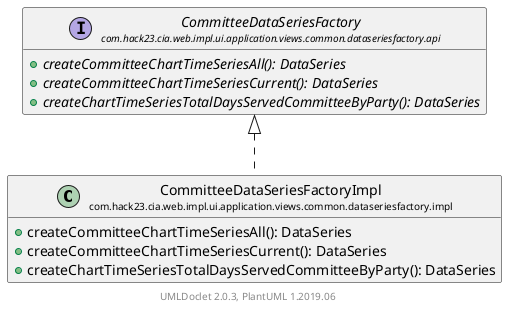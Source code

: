 @startuml
    set namespaceSeparator none
    hide empty fields
    hide empty methods

    class "<size:14>CommitteeDataSeriesFactoryImpl\n<size:10>com.hack23.cia.web.impl.ui.application.views.common.dataseriesfactory.impl" as com.hack23.cia.web.impl.ui.application.views.common.dataseriesfactory.impl.CommitteeDataSeriesFactoryImpl [[CommitteeDataSeriesFactoryImpl.html]] {
        +createCommitteeChartTimeSeriesAll(): DataSeries
        +createCommitteeChartTimeSeriesCurrent(): DataSeries
        +createChartTimeSeriesTotalDaysServedCommitteeByParty(): DataSeries
    }

    interface "<size:14>CommitteeDataSeriesFactory\n<size:10>com.hack23.cia.web.impl.ui.application.views.common.dataseriesfactory.api" as com.hack23.cia.web.impl.ui.application.views.common.dataseriesfactory.api.CommitteeDataSeriesFactory [[../api/CommitteeDataSeriesFactory.html]] {
        {abstract} +createCommitteeChartTimeSeriesAll(): DataSeries
        {abstract} +createCommitteeChartTimeSeriesCurrent(): DataSeries
        {abstract} +createChartTimeSeriesTotalDaysServedCommitteeByParty(): DataSeries
    }

    com.hack23.cia.web.impl.ui.application.views.common.dataseriesfactory.api.CommitteeDataSeriesFactory <|.. com.hack23.cia.web.impl.ui.application.views.common.dataseriesfactory.impl.CommitteeDataSeriesFactoryImpl

    center footer UMLDoclet 2.0.3, PlantUML 1.2019.06
@enduml
